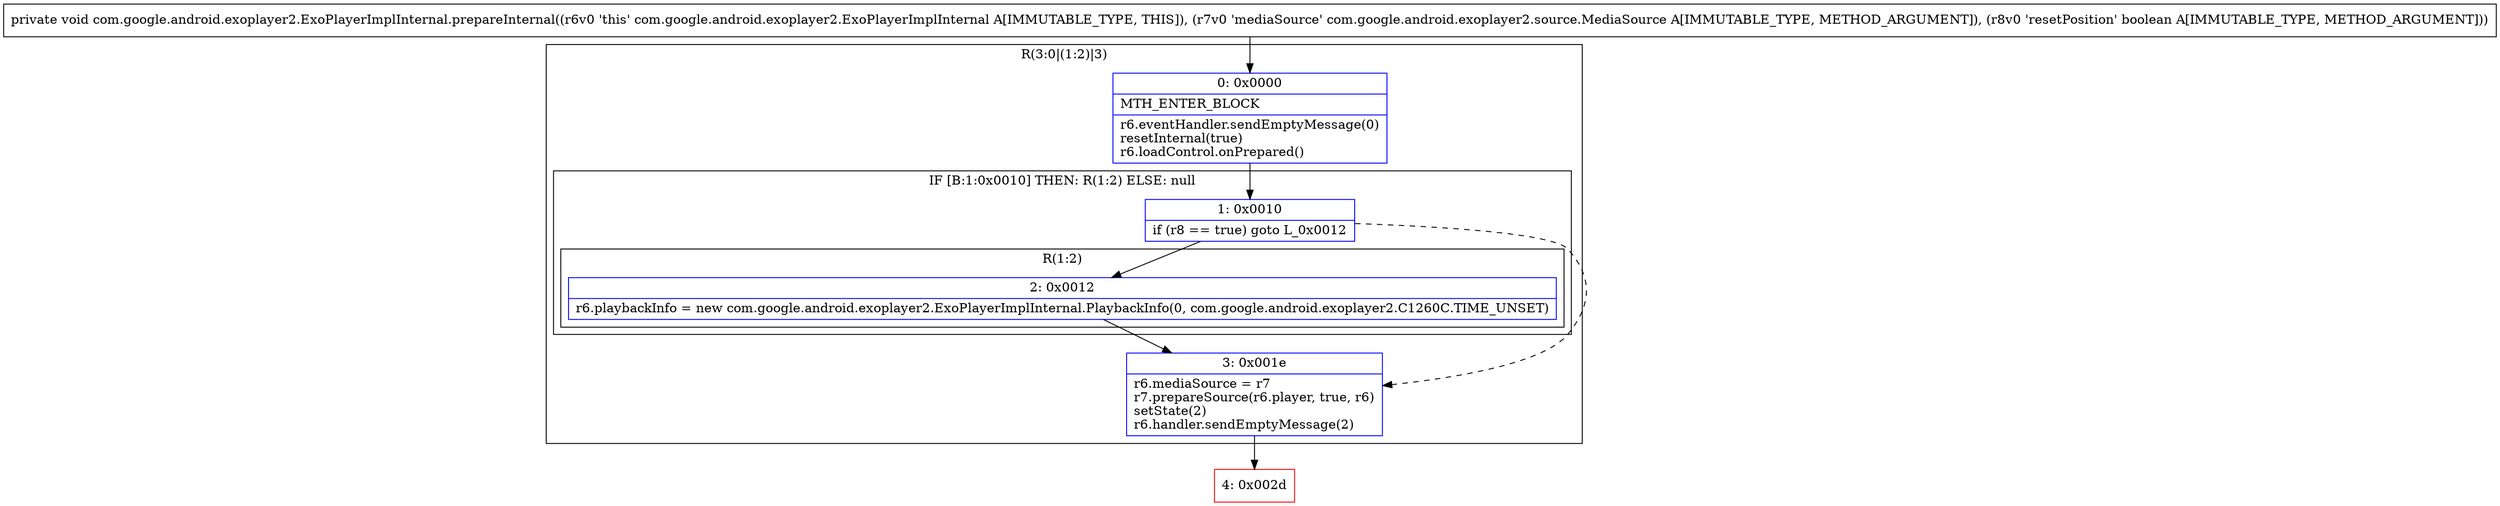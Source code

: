 digraph "CFG forcom.google.android.exoplayer2.ExoPlayerImplInternal.prepareInternal(Lcom\/google\/android\/exoplayer2\/source\/MediaSource;Z)V" {
subgraph cluster_Region_1254957227 {
label = "R(3:0|(1:2)|3)";
node [shape=record,color=blue];
Node_0 [shape=record,label="{0\:\ 0x0000|MTH_ENTER_BLOCK\l|r6.eventHandler.sendEmptyMessage(0)\lresetInternal(true)\lr6.loadControl.onPrepared()\l}"];
subgraph cluster_IfRegion_1701636589 {
label = "IF [B:1:0x0010] THEN: R(1:2) ELSE: null";
node [shape=record,color=blue];
Node_1 [shape=record,label="{1\:\ 0x0010|if (r8 == true) goto L_0x0012\l}"];
subgraph cluster_Region_519363572 {
label = "R(1:2)";
node [shape=record,color=blue];
Node_2 [shape=record,label="{2\:\ 0x0012|r6.playbackInfo = new com.google.android.exoplayer2.ExoPlayerImplInternal.PlaybackInfo(0, com.google.android.exoplayer2.C1260C.TIME_UNSET)\l}"];
}
}
Node_3 [shape=record,label="{3\:\ 0x001e|r6.mediaSource = r7\lr7.prepareSource(r6.player, true, r6)\lsetState(2)\lr6.handler.sendEmptyMessage(2)\l}"];
}
Node_4 [shape=record,color=red,label="{4\:\ 0x002d}"];
MethodNode[shape=record,label="{private void com.google.android.exoplayer2.ExoPlayerImplInternal.prepareInternal((r6v0 'this' com.google.android.exoplayer2.ExoPlayerImplInternal A[IMMUTABLE_TYPE, THIS]), (r7v0 'mediaSource' com.google.android.exoplayer2.source.MediaSource A[IMMUTABLE_TYPE, METHOD_ARGUMENT]), (r8v0 'resetPosition' boolean A[IMMUTABLE_TYPE, METHOD_ARGUMENT])) }"];
MethodNode -> Node_0;
Node_0 -> Node_1;
Node_1 -> Node_2;
Node_1 -> Node_3[style=dashed];
Node_2 -> Node_3;
Node_3 -> Node_4;
}

